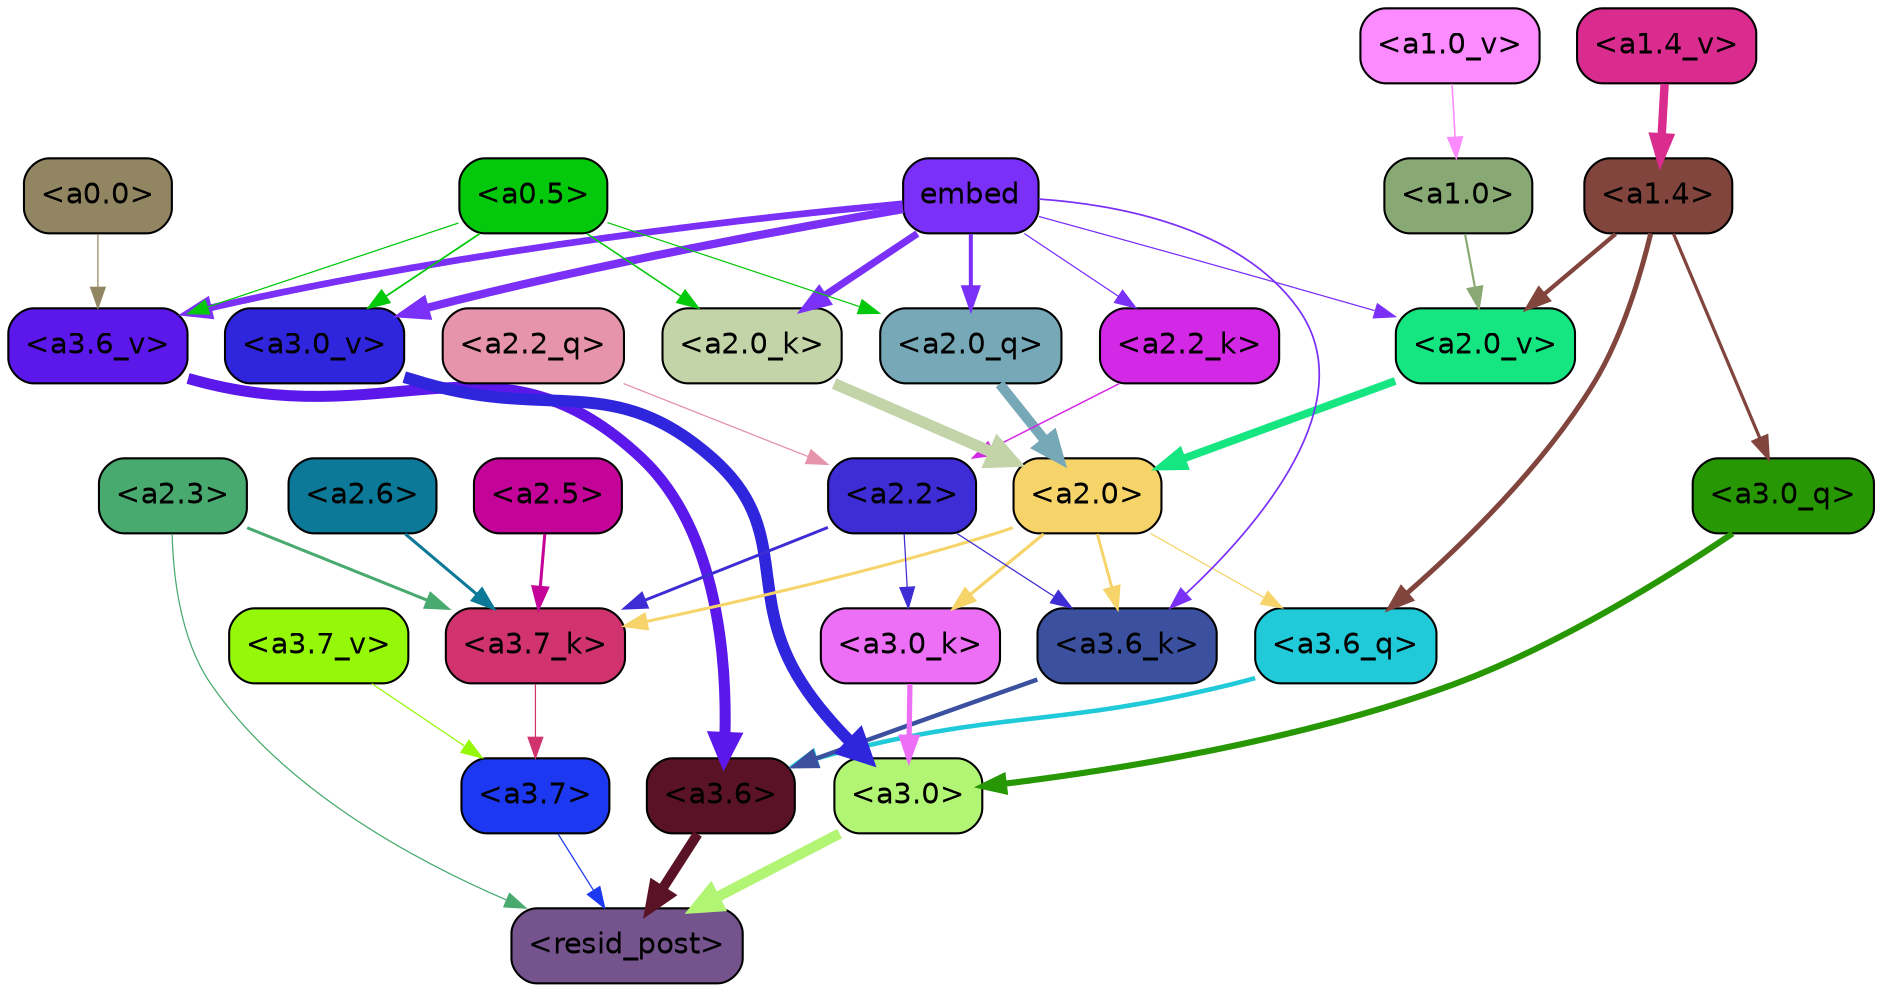strict digraph "" {
	graph [bgcolor=transparent,
		layout=dot,
		overlap=false,
		splines=true
	];
	"<a3.7>"	[color=black,
		fillcolor="#1d38f1",
		fontname=Helvetica,
		shape=box,
		style="filled, rounded"];
	"<resid_post>"	[color=black,
		fillcolor="#75538d",
		fontname=Helvetica,
		shape=box,
		style="filled, rounded"];
	"<a3.7>" -> "<resid_post>"	[color="#1d38f1",
		penwidth=0.6];
	"<a3.6>"	[color=black,
		fillcolor="#5a1326",
		fontname=Helvetica,
		shape=box,
		style="filled, rounded"];
	"<a3.6>" -> "<resid_post>"	[color="#5a1326",
		penwidth=4.749041676521301];
	"<a3.0>"	[color=black,
		fillcolor="#b2f473",
		fontname=Helvetica,
		shape=box,
		style="filled, rounded"];
	"<a3.0>" -> "<resid_post>"	[color="#b2f473",
		penwidth=5.004215121269226];
	"<a2.3>"	[color=black,
		fillcolor="#48aa6e",
		fontname=Helvetica,
		shape=box,
		style="filled, rounded"];
	"<a2.3>" -> "<resid_post>"	[color="#48aa6e",
		penwidth=0.6];
	"<a3.7_k>"	[color=black,
		fillcolor="#d0336d",
		fontname=Helvetica,
		shape=box,
		style="filled, rounded"];
	"<a2.3>" -> "<a3.7_k>"	[color="#48aa6e",
		penwidth=1.4559586644172668];
	"<a3.6_q>"	[color=black,
		fillcolor="#21cad9",
		fontname=Helvetica,
		shape=box,
		style="filled, rounded"];
	"<a3.6_q>" -> "<a3.6>"	[color="#21cad9",
		penwidth=2.199681341648102];
	"<a3.0_q>"	[color=black,
		fillcolor="#279703",
		fontname=Helvetica,
		shape=box,
		style="filled, rounded"];
	"<a3.0_q>" -> "<a3.0>"	[color="#279703",
		penwidth=2.9459195733070374];
	"<a3.7_k>" -> "<a3.7>"	[color="#d0336d",
		penwidth=0.6];
	"<a3.6_k>"	[color=black,
		fillcolor="#3b519f",
		fontname=Helvetica,
		shape=box,
		style="filled, rounded"];
	"<a3.6_k>" -> "<a3.6>"	[color="#3b519f",
		penwidth=2.13908451795578];
	"<a3.0_k>"	[color=black,
		fillcolor="#ed6ff5",
		fontname=Helvetica,
		shape=box,
		style="filled, rounded"];
	"<a3.0_k>" -> "<a3.0>"	[color="#ed6ff5",
		penwidth=2.520303964614868];
	"<a3.7_v>"	[color=black,
		fillcolor="#96f809",
		fontname=Helvetica,
		shape=box,
		style="filled, rounded"];
	"<a3.7_v>" -> "<a3.7>"	[color="#96f809",
		penwidth=0.6];
	"<a3.6_v>"	[color=black,
		fillcolor="#5c18ea",
		fontname=Helvetica,
		shape=box,
		style="filled, rounded"];
	"<a3.6_v>" -> "<a3.6>"	[color="#5c18ea",
		penwidth=5.297133803367615];
	"<a3.0_v>"	[color=black,
		fillcolor="#2f25dd",
		fontname=Helvetica,
		shape=box,
		style="filled, rounded"];
	"<a3.0_v>" -> "<a3.0>"	[color="#2f25dd",
		penwidth=5.680712580680847];
	"<a2.0>"	[color=black,
		fillcolor="#f7d469",
		fontname=Helvetica,
		shape=box,
		style="filled, rounded"];
	"<a2.0>" -> "<a3.6_q>"	[color="#f7d469",
		penwidth=0.6];
	"<a2.0>" -> "<a3.7_k>"	[color="#f7d469",
		penwidth=1.4582423567771912];
	"<a2.0>" -> "<a3.6_k>"	[color="#f7d469",
		penwidth=1.3792681694030762];
	"<a2.0>" -> "<a3.0_k>"	[color="#f7d469",
		penwidth=1.5433646440505981];
	"<a1.4>"	[color=black,
		fillcolor="#81453d",
		fontname=Helvetica,
		shape=box,
		style="filled, rounded"];
	"<a1.4>" -> "<a3.6_q>"	[color="#81453d",
		penwidth=2.407962203025818];
	"<a1.4>" -> "<a3.0_q>"	[color="#81453d",
		penwidth=1.5490156412124634];
	"<a2.0_v>"	[color=black,
		fillcolor="#16e681",
		fontname=Helvetica,
		shape=box,
		style="filled, rounded"];
	"<a1.4>" -> "<a2.0_v>"	[color="#81453d",
		penwidth=2.058677911758423];
	"<a2.6>"	[color=black,
		fillcolor="#0b7997",
		fontname=Helvetica,
		shape=box,
		style="filled, rounded"];
	"<a2.6>" -> "<a3.7_k>"	[color="#0b7997",
		penwidth=1.468173325061798];
	"<a2.5>"	[color=black,
		fillcolor="#c40399",
		fontname=Helvetica,
		shape=box,
		style="filled, rounded"];
	"<a2.5>" -> "<a3.7_k>"	[color="#c40399",
		penwidth=1.457568109035492];
	"<a2.2>"	[color=black,
		fillcolor="#3e2cd5",
		fontname=Helvetica,
		shape=box,
		style="filled, rounded"];
	"<a2.2>" -> "<a3.7_k>"	[color="#3e2cd5",
		penwidth=1.4199435114860535];
	"<a2.2>" -> "<a3.6_k>"	[color="#3e2cd5",
		penwidth=0.6];
	"<a2.2>" -> "<a3.0_k>"	[color="#3e2cd5",
		penwidth=0.6];
	embed	[color=black,
		fillcolor="#7b30f8",
		fontname=Helvetica,
		shape=box,
		style="filled, rounded"];
	embed -> "<a3.6_k>"	[color="#7b30f8",
		penwidth=0.8273519277572632];
	embed -> "<a3.6_v>"	[color="#7b30f8",
		penwidth=3.2414157912135124];
	embed -> "<a3.0_v>"	[color="#7b30f8",
		penwidth=3.929257571697235];
	"<a2.0_q>"	[color=black,
		fillcolor="#76a8b8",
		fontname=Helvetica,
		shape=box,
		style="filled, rounded"];
	embed -> "<a2.0_q>"	[color="#7b30f8",
		penwidth=1.9435837268829346];
	"<a2.2_k>"	[color=black,
		fillcolor="#d328e6",
		fontname=Helvetica,
		shape=box,
		style="filled, rounded"];
	embed -> "<a2.2_k>"	[color="#7b30f8",
		penwidth=0.6];
	"<a2.0_k>"	[color=black,
		fillcolor="#c3d4a9",
		fontname=Helvetica,
		shape=box,
		style="filled, rounded"];
	embed -> "<a2.0_k>"	[color="#7b30f8",
		penwidth=3.4579111337661743];
	embed -> "<a2.0_v>"	[color="#7b30f8",
		penwidth=0.6];
	"<a0.5>"	[color=black,
		fillcolor="#04c80c",
		fontname=Helvetica,
		shape=box,
		style="filled, rounded"];
	"<a0.5>" -> "<a3.6_v>"	[color="#04c80c",
		penwidth=0.6];
	"<a0.5>" -> "<a3.0_v>"	[color="#04c80c",
		penwidth=0.8535017371177673];
	"<a0.5>" -> "<a2.0_q>"	[color="#04c80c",
		penwidth=0.6];
	"<a0.5>" -> "<a2.0_k>"	[color="#04c80c",
		penwidth=0.7646331787109375];
	"<a0.0>"	[color=black,
		fillcolor="#928662",
		fontname=Helvetica,
		shape=box,
		style="filled, rounded"];
	"<a0.0>" -> "<a3.6_v>"	[color="#928662",
		penwidth=0.6];
	"<a2.2_q>"	[color=black,
		fillcolor="#e594ab",
		fontname=Helvetica,
		shape=box,
		style="filled, rounded"];
	"<a2.2_q>" -> "<a2.2>"	[color="#e594ab",
		penwidth=0.6301735639572144];
	"<a2.0_q>" -> "<a2.0>"	[color="#76a8b8",
		penwidth=4.832814455032349];
	"<a2.2_k>" -> "<a2.2>"	[color="#d328e6",
		penwidth=0.7200896441936493];
	"<a2.0_k>" -> "<a2.0>"	[color="#c3d4a9",
		penwidth=5.423068851232529];
	"<a2.0_v>" -> "<a2.0>"	[color="#16e681",
		penwidth=3.7890332341194153];
	"<a1.0>"	[color=black,
		fillcolor="#88a974",
		fontname=Helvetica,
		shape=box,
		style="filled, rounded"];
	"<a1.0>" -> "<a2.0_v>"	[color="#88a974",
		penwidth=1.041085124015808];
	"<a1.4_v>"	[color=black,
		fillcolor="#da2b8f",
		fontname=Helvetica,
		shape=box,
		style="filled, rounded"];
	"<a1.4_v>" -> "<a1.4>"	[color="#da2b8f",
		penwidth=4.065267086029053];
	"<a1.0_v>"	[color=black,
		fillcolor="#fb8bff",
		fontname=Helvetica,
		shape=box,
		style="filled, rounded"];
	"<a1.0_v>" -> "<a1.0>"	[color="#fb8bff",
		penwidth=0.7517843246459961];
}
